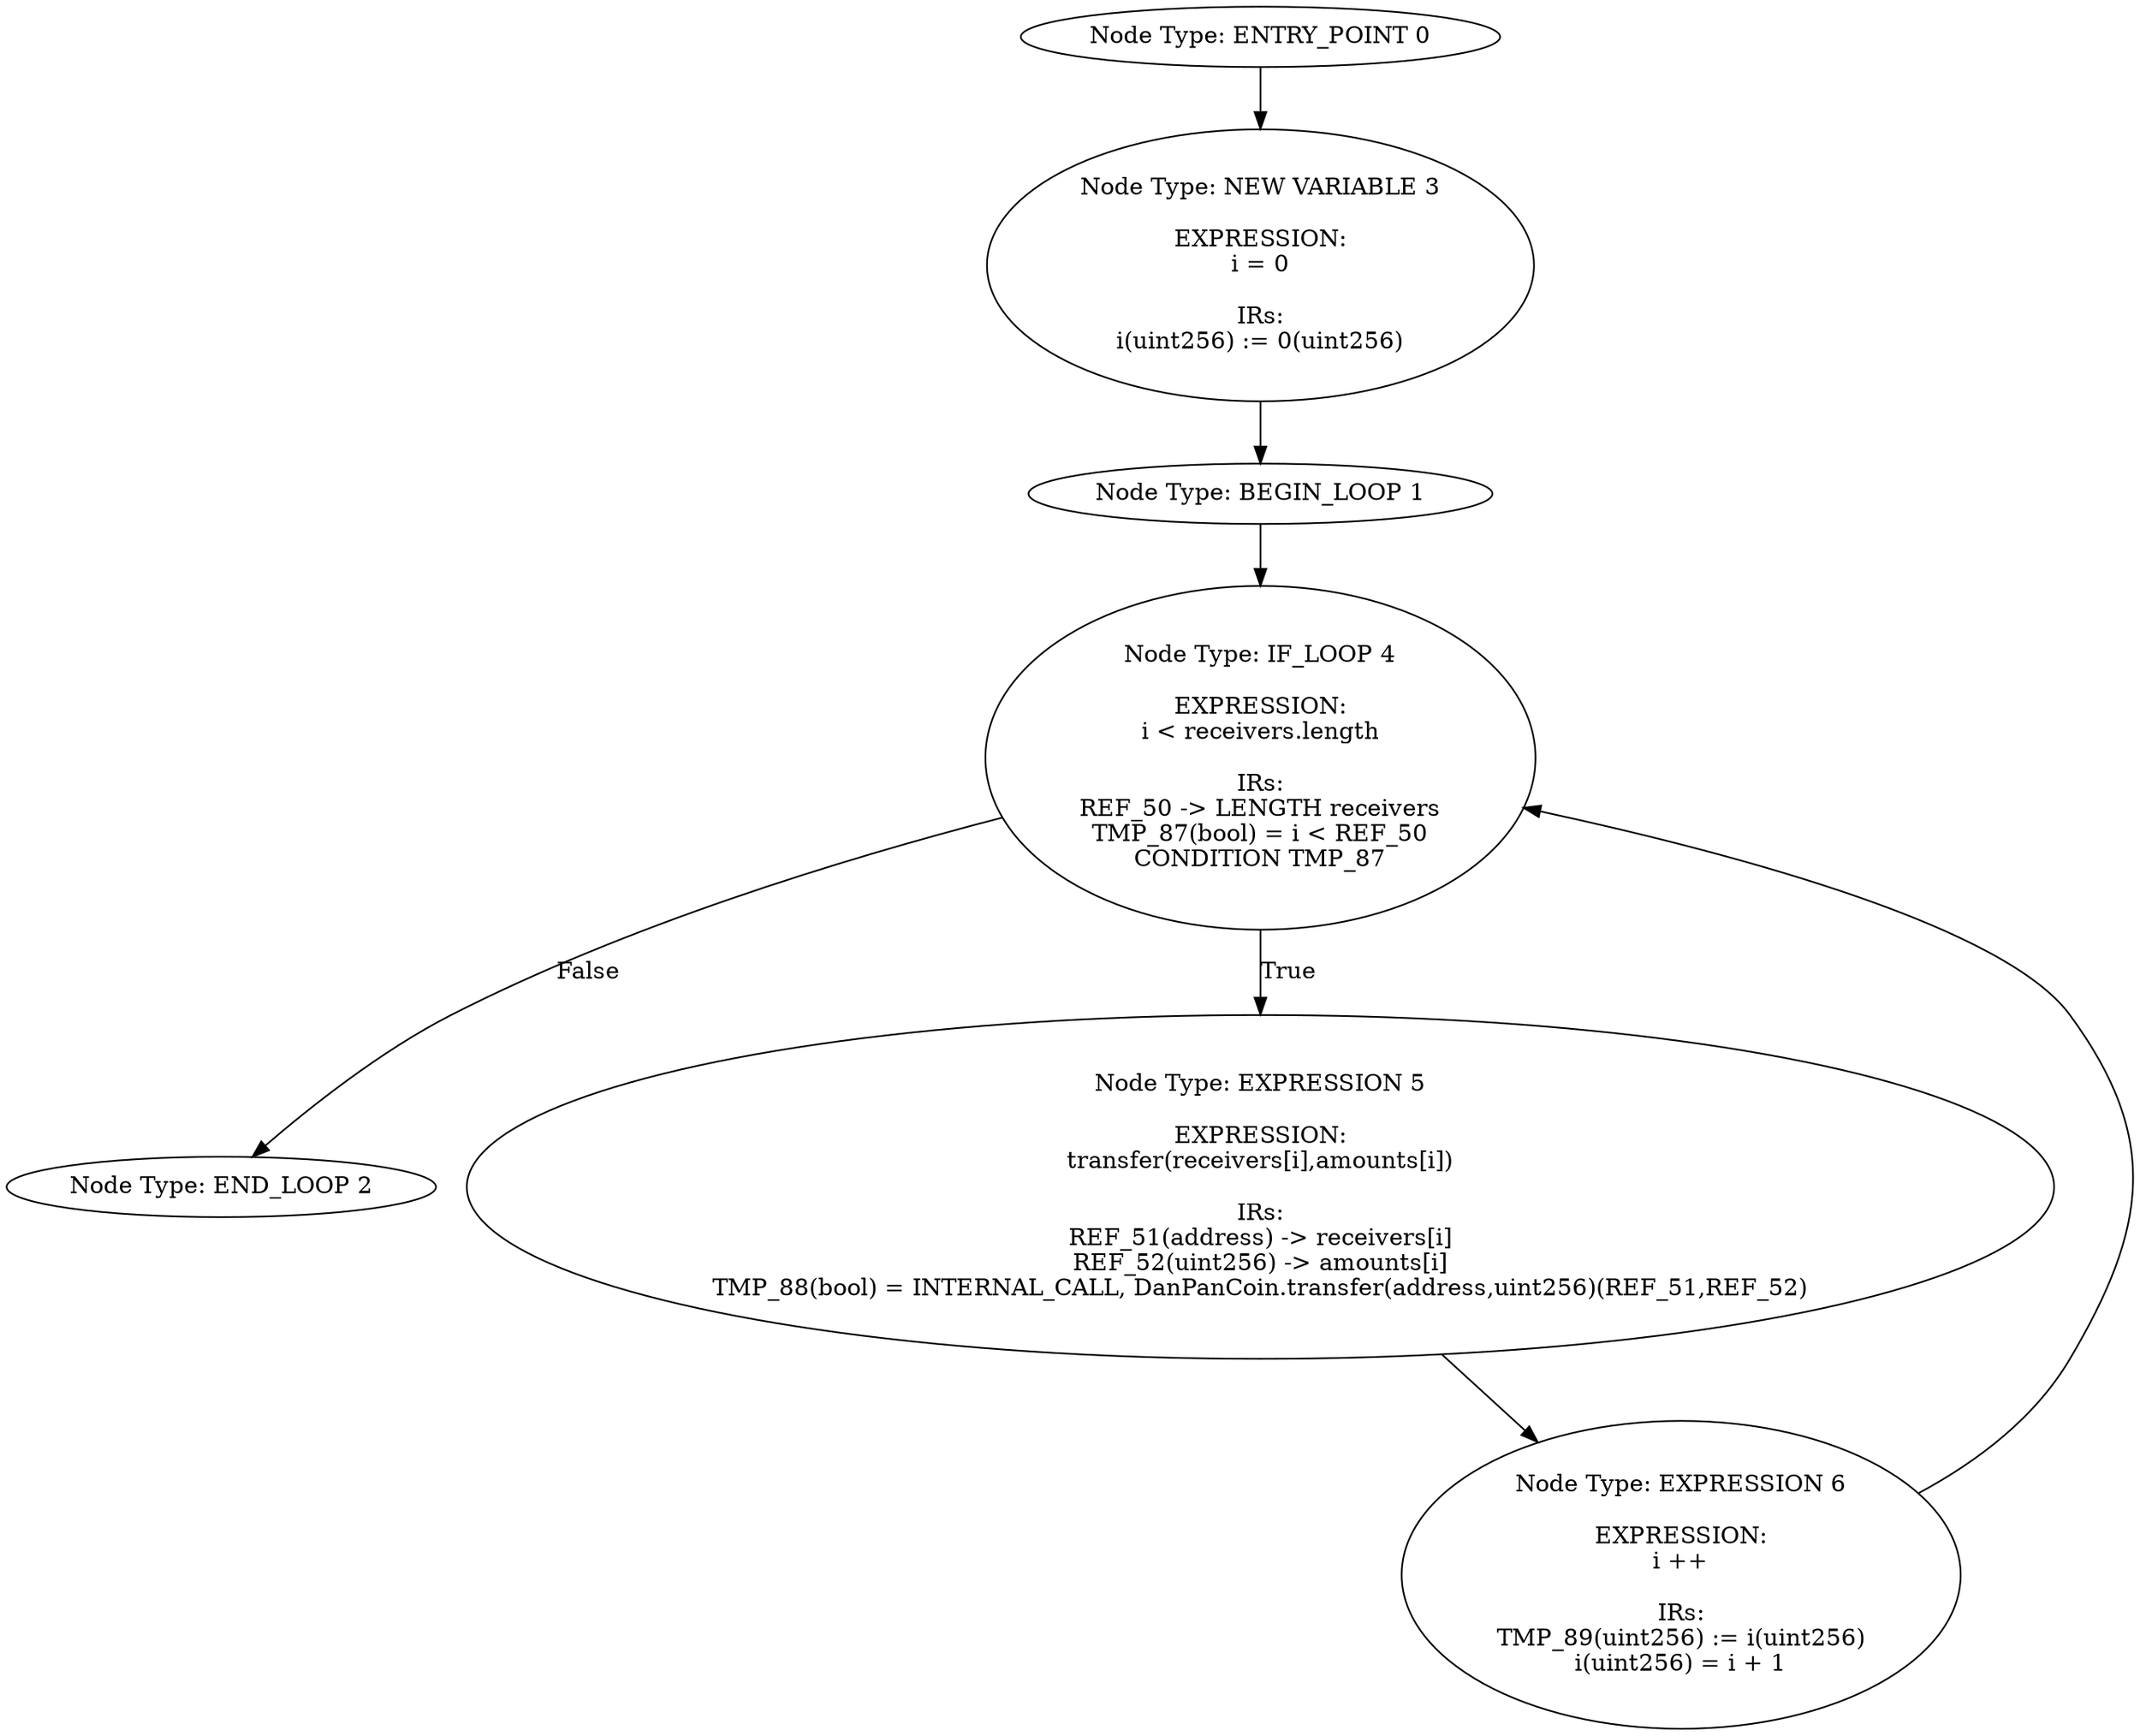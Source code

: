 digraph{
0[label="Node Type: ENTRY_POINT 0
"];
0->3;
1[label="Node Type: BEGIN_LOOP 1
"];
1->4;
2[label="Node Type: END_LOOP 2
"];
3[label="Node Type: NEW VARIABLE 3

EXPRESSION:
i = 0

IRs:
i(uint256) := 0(uint256)"];
3->1;
4[label="Node Type: IF_LOOP 4

EXPRESSION:
i < receivers.length

IRs:
REF_50 -> LENGTH receivers
TMP_87(bool) = i < REF_50
CONDITION TMP_87"];
4->5[label="True"];
4->2[label="False"];
5[label="Node Type: EXPRESSION 5

EXPRESSION:
transfer(receivers[i],amounts[i])

IRs:
REF_51(address) -> receivers[i]
REF_52(uint256) -> amounts[i]
TMP_88(bool) = INTERNAL_CALL, DanPanCoin.transfer(address,uint256)(REF_51,REF_52)"];
5->6;
6[label="Node Type: EXPRESSION 6

EXPRESSION:
i ++

IRs:
TMP_89(uint256) := i(uint256)
i(uint256) = i + 1"];
6->4;
}
